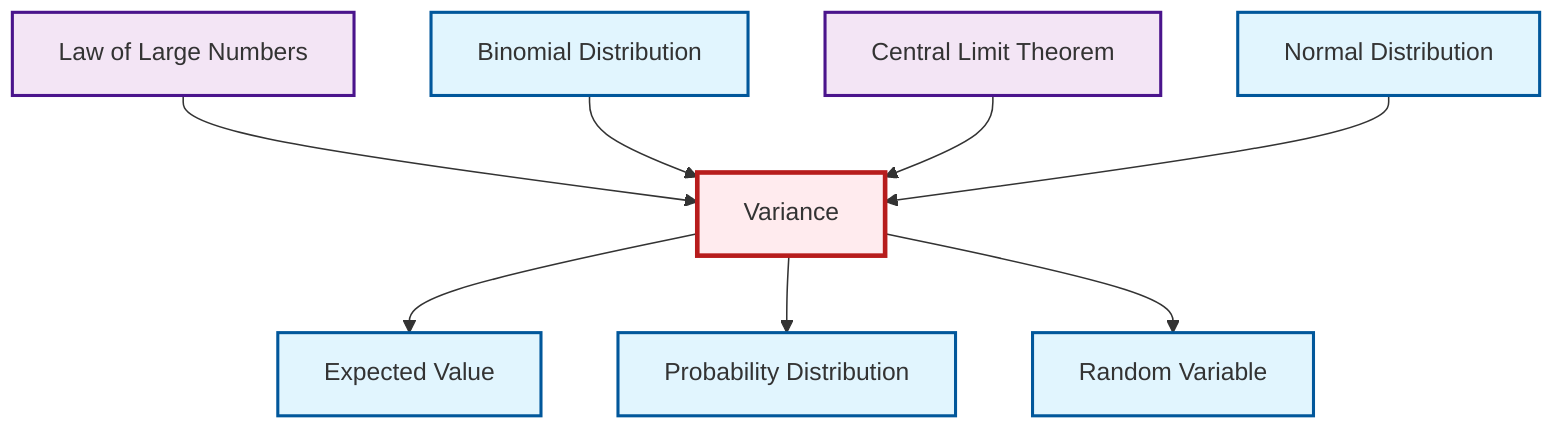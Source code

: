 graph TD
    classDef definition fill:#e1f5fe,stroke:#01579b,stroke-width:2px
    classDef theorem fill:#f3e5f5,stroke:#4a148c,stroke-width:2px
    classDef axiom fill:#fff3e0,stroke:#e65100,stroke-width:2px
    classDef example fill:#e8f5e9,stroke:#1b5e20,stroke-width:2px
    classDef current fill:#ffebee,stroke:#b71c1c,stroke-width:3px
    thm-law-of-large-numbers["Law of Large Numbers"]:::theorem
    def-expectation["Expected Value"]:::definition
    def-variance["Variance"]:::definition
    thm-central-limit["Central Limit Theorem"]:::theorem
    def-probability-distribution["Probability Distribution"]:::definition
    def-binomial-distribution["Binomial Distribution"]:::definition
    def-random-variable["Random Variable"]:::definition
    def-normal-distribution["Normal Distribution"]:::definition
    thm-law-of-large-numbers --> def-variance
    def-binomial-distribution --> def-variance
    def-variance --> def-expectation
    def-variance --> def-probability-distribution
    def-variance --> def-random-variable
    thm-central-limit --> def-variance
    def-normal-distribution --> def-variance
    class def-variance current
